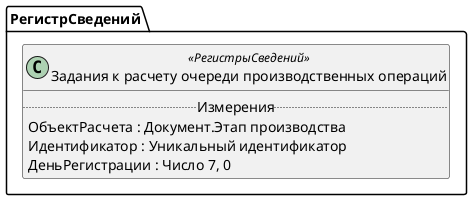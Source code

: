 ﻿@startuml ЗаданияКРасчетуОчередиПроизводственныхОпераций
'!include templates.wsd
'..\include templates.wsd
class РегистрСведений.ЗаданияКРасчетуОчередиПроизводственныхОпераций as "Задания к расчету очереди производственных операций" <<РегистрыСведений>>
{
..Измерения..
ОбъектРасчета : Документ.Этап производства
Идентификатор : Уникальный идентификатор
ДеньРегистрации : Число 7, 0
}
@enduml
